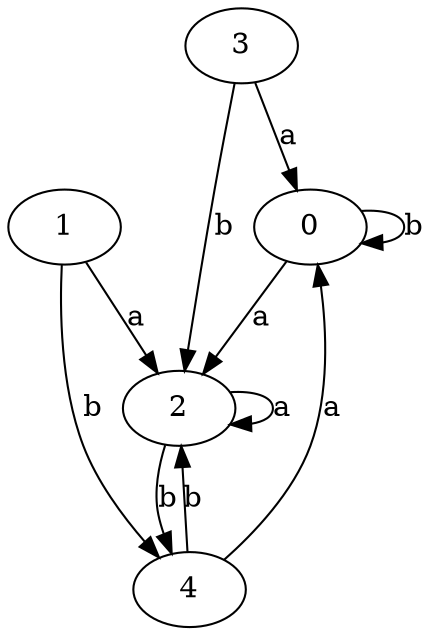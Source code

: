 digraph {
 ranksep=0.5;
 d2tdocpreamble = "\usetikzlibrary{automata}";
 d2tfigpreamble = "\tikzstyle{every state}= [ draw=blue!50,very thick,fill=blue!20]  \tikzstyle{auto}= [fill=white]";
 node [style="state"];
 edge [lblstyle="auto",topath="bend right", len=4  ]
  "0" [label="0",];
  "1" [label="1",];
  "2" [label="2",];
  "3" [label="3",style = "state, initial"];
  "4" [label="4",style = "state, accepting"];
  "0" -> "0" [label="b",topath="loop above"];
  "0" -> "2" [label="a"];
  "1" -> "2" [label="a"];
  "1" -> "4" [label="b"];
  "2" -> "2" [label="a",topath="loop above"];
  "2" -> "4" [label="b"];
  "3" -> "0" [label="a"];
  "3" -> "2" [label="b"];
  "4" -> "0" [label="a"];
  "4" -> "2" [label="b"];
}